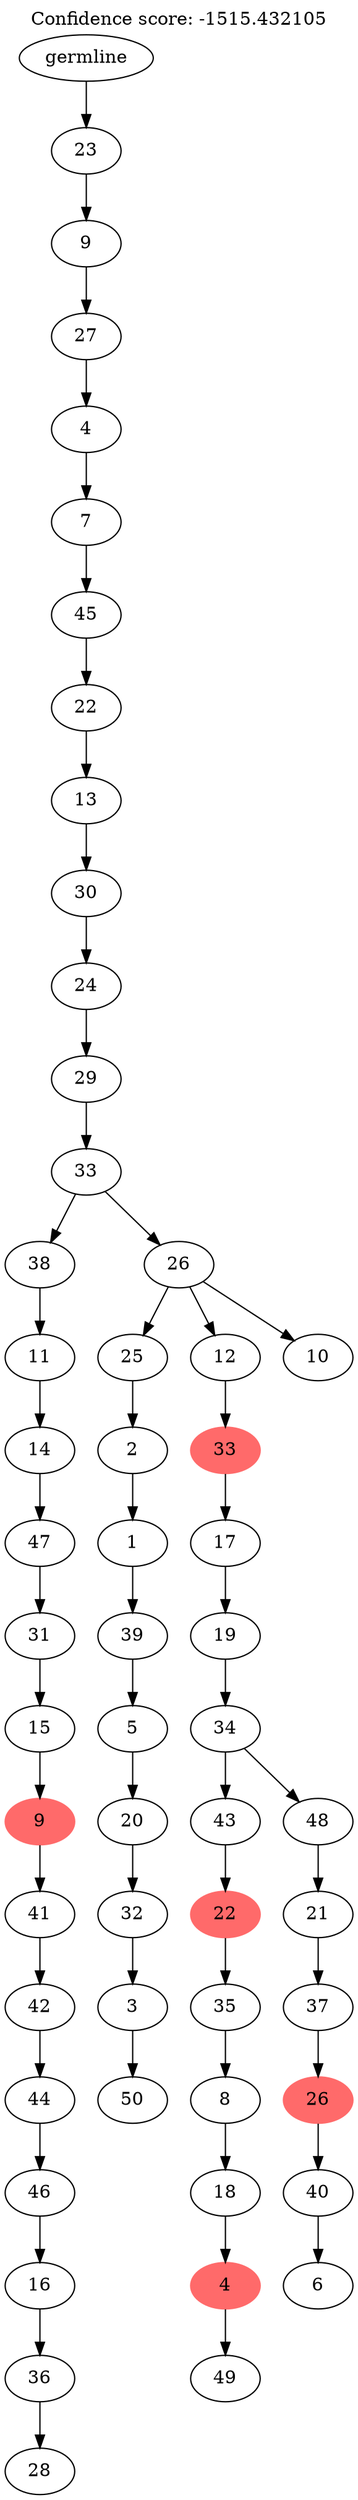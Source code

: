 digraph g {
	"54" -> "55";
	"55" [label="28"];
	"53" -> "54";
	"54" [label="36"];
	"52" -> "53";
	"53" [label="16"];
	"51" -> "52";
	"52" [label="46"];
	"50" -> "51";
	"51" [label="44"];
	"49" -> "50";
	"50" [label="42"];
	"48" -> "49";
	"49" [label="41"];
	"47" -> "48";
	"48" [color=indianred1, style=filled, label="9"];
	"46" -> "47";
	"47" [label="15"];
	"45" -> "46";
	"46" [label="31"];
	"44" -> "45";
	"45" [label="47"];
	"43" -> "44";
	"44" [label="14"];
	"42" -> "43";
	"43" [label="11"];
	"40" -> "41";
	"41" [label="50"];
	"39" -> "40";
	"40" [label="3"];
	"38" -> "39";
	"39" [label="32"];
	"37" -> "38";
	"38" [label="20"];
	"36" -> "37";
	"37" [label="5"];
	"35" -> "36";
	"36" [label="39"];
	"34" -> "35";
	"35" [label="1"];
	"33" -> "34";
	"34" [label="2"];
	"30" -> "31";
	"31" [label="49"];
	"29" -> "30";
	"30" [color=indianred1, style=filled, label="4"];
	"28" -> "29";
	"29" [label="18"];
	"27" -> "28";
	"28" [label="8"];
	"26" -> "27";
	"27" [label="35"];
	"25" -> "26";
	"26" [color=indianred1, style=filled, label="22"];
	"23" -> "24";
	"24" [label="6"];
	"22" -> "23";
	"23" [label="40"];
	"21" -> "22";
	"22" [color=indianred1, style=filled, label="26"];
	"20" -> "21";
	"21" [label="37"];
	"19" -> "20";
	"20" [label="21"];
	"18" -> "19";
	"19" [label="48"];
	"18" -> "25";
	"25" [label="43"];
	"17" -> "18";
	"18" [label="34"];
	"16" -> "17";
	"17" [label="19"];
	"15" -> "16";
	"16" [label="17"];
	"14" -> "15";
	"15" [color=indianred1, style=filled, label="33"];
	"13" -> "14";
	"14" [label="12"];
	"13" -> "32";
	"32" [label="10"];
	"13" -> "33";
	"33" [label="25"];
	"12" -> "13";
	"13" [label="26"];
	"12" -> "42";
	"42" [label="38"];
	"11" -> "12";
	"12" [label="33"];
	"10" -> "11";
	"11" [label="29"];
	"9" -> "10";
	"10" [label="24"];
	"8" -> "9";
	"9" [label="30"];
	"7" -> "8";
	"8" [label="13"];
	"6" -> "7";
	"7" [label="22"];
	"5" -> "6";
	"6" [label="45"];
	"4" -> "5";
	"5" [label="7"];
	"3" -> "4";
	"4" [label="4"];
	"2" -> "3";
	"3" [label="27"];
	"1" -> "2";
	"2" [label="9"];
	"0" -> "1";
	"1" [label="23"];
	"0" [label="germline"];
	labelloc="t";
	label="Confidence score: -1515.432105";
}
